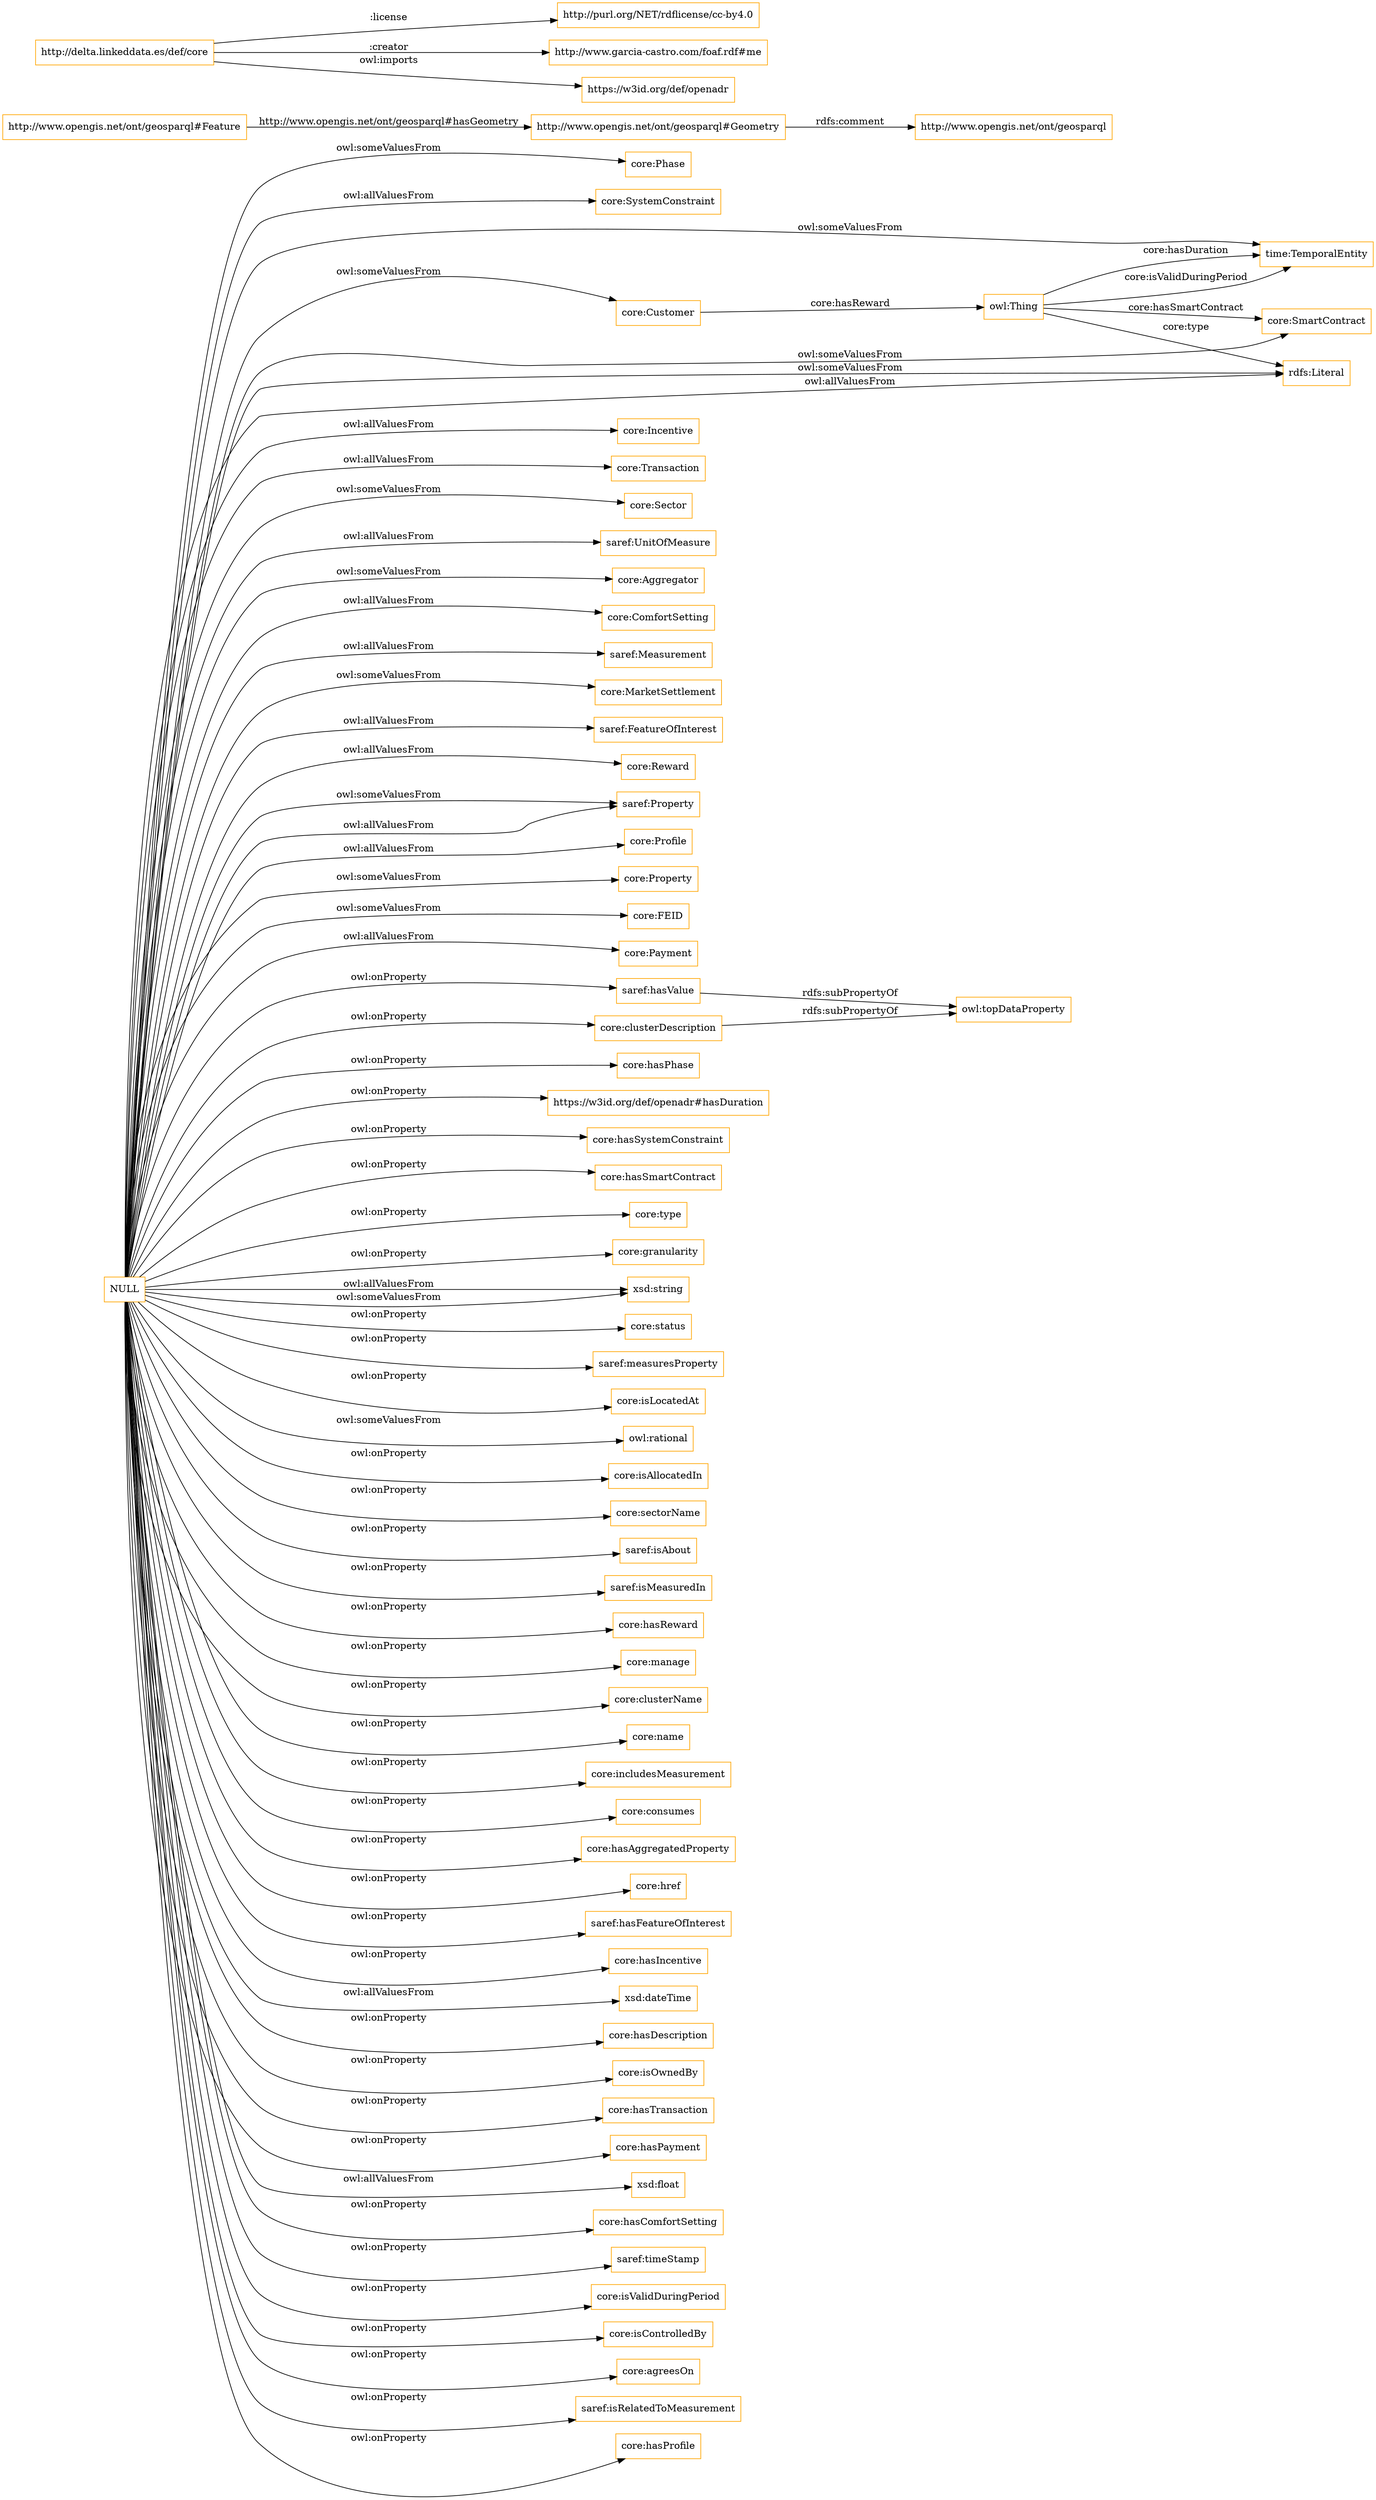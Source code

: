 digraph ar2dtool_diagram { 
rankdir=LR;
size="1501"
node [shape = rectangle, color="orange"]; "core:Phase" "core:SystemConstraint" "core:Customer" "core:Incentive" "core:Transaction" "core:Sector" "http://www.opengis.net/ont/geosparql#Geometry" "saref:UnitOfMeasure" "core:Aggregator" "core:ComfortSetting" "saref:Measurement" "core:MarketSettlement" "saref:FeatureOfInterest" "core:Reward" "time:TemporalEntity" "core:SmartContract" "http://www.opengis.net/ont/geosparql#Feature" "saref:Property" "core:Profile" "core:Property" "core:FEID" "core:Payment" ; /*classes style*/
	"http://delta.linkeddata.es/def/core" -> "http://purl.org/NET/rdflicense/cc-by4.0" [ label = ":license" ];
	"http://delta.linkeddata.es/def/core" -> "http://www.garcia-castro.com/foaf.rdf#me" [ label = ":creator" ];
	"http://delta.linkeddata.es/def/core" -> "https://w3id.org/def/openadr" [ label = "owl:imports" ];
	"saref:hasValue" -> "owl:topDataProperty" [ label = "rdfs:subPropertyOf" ];
	"core:clusterDescription" -> "owl:topDataProperty" [ label = "rdfs:subPropertyOf" ];
	"NULL" -> "core:hasPhase" [ label = "owl:onProperty" ];
	"NULL" -> "core:ComfortSetting" [ label = "owl:allValuesFrom" ];
	"NULL" -> "https://w3id.org/def/openadr#hasDuration" [ label = "owl:onProperty" ];
	"NULL" -> "core:hasSystemConstraint" [ label = "owl:onProperty" ];
	"NULL" -> "core:hasSmartContract" [ label = "owl:onProperty" ];
	"NULL" -> "core:type" [ label = "owl:onProperty" ];
	"NULL" -> "time:TemporalEntity" [ label = "owl:someValuesFrom" ];
	"NULL" -> "core:granularity" [ label = "owl:onProperty" ];
	"NULL" -> "saref:FeatureOfInterest" [ label = "owl:allValuesFrom" ];
	"NULL" -> "saref:UnitOfMeasure" [ label = "owl:allValuesFrom" ];
	"NULL" -> "core:Property" [ label = "owl:someValuesFrom" ];
	"NULL" -> "saref:Measurement" [ label = "owl:allValuesFrom" ];
	"NULL" -> "core:Profile" [ label = "owl:allValuesFrom" ];
	"NULL" -> "core:Reward" [ label = "owl:allValuesFrom" ];
	"NULL" -> "xsd:string" [ label = "owl:allValuesFrom" ];
	"NULL" -> "core:status" [ label = "owl:onProperty" ];
	"NULL" -> "core:Phase" [ label = "owl:someValuesFrom" ];
	"NULL" -> "saref:measuresProperty" [ label = "owl:onProperty" ];
	"NULL" -> "core:isLocatedAt" [ label = "owl:onProperty" ];
	"NULL" -> "saref:hasValue" [ label = "owl:onProperty" ];
	"NULL" -> "owl:rational" [ label = "owl:someValuesFrom" ];
	"NULL" -> "core:isAllocatedIn" [ label = "owl:onProperty" ];
	"NULL" -> "core:sectorName" [ label = "owl:onProperty" ];
	"NULL" -> "saref:isAbout" [ label = "owl:onProperty" ];
	"NULL" -> "saref:isMeasuredIn" [ label = "owl:onProperty" ];
	"NULL" -> "core:hasReward" [ label = "owl:onProperty" ];
	"NULL" -> "core:manage" [ label = "owl:onProperty" ];
	"NULL" -> "core:clusterName" [ label = "owl:onProperty" ];
	"NULL" -> "core:Payment" [ label = "owl:allValuesFrom" ];
	"NULL" -> "core:name" [ label = "owl:onProperty" ];
	"NULL" -> "saref:Property" [ label = "owl:someValuesFrom" ];
	"NULL" -> "core:Aggregator" [ label = "owl:someValuesFrom" ];
	"NULL" -> "core:Incentive" [ label = "owl:allValuesFrom" ];
	"NULL" -> "core:MarketSettlement" [ label = "owl:someValuesFrom" ];
	"NULL" -> "core:includesMeasurement" [ label = "owl:onProperty" ];
	"NULL" -> "core:consumes" [ label = "owl:onProperty" ];
	"NULL" -> "core:hasAggregatedProperty" [ label = "owl:onProperty" ];
	"NULL" -> "rdfs:Literal" [ label = "owl:someValuesFrom" ];
	"NULL" -> "core:href" [ label = "owl:onProperty" ];
	"NULL" -> "saref:hasFeatureOfInterest" [ label = "owl:onProperty" ];
	"NULL" -> "core:FEID" [ label = "owl:someValuesFrom" ];
	"NULL" -> "core:hasIncentive" [ label = "owl:onProperty" ];
	"NULL" -> "core:Customer" [ label = "owl:someValuesFrom" ];
	"NULL" -> "core:Transaction" [ label = "owl:allValuesFrom" ];
	"NULL" -> "xsd:dateTime" [ label = "owl:allValuesFrom" ];
	"NULL" -> "core:hasDescription" [ label = "owl:onProperty" ];
	"NULL" -> "core:isOwnedBy" [ label = "owl:onProperty" ];
	"NULL" -> "core:hasTransaction" [ label = "owl:onProperty" ];
	"NULL" -> "core:SystemConstraint" [ label = "owl:allValuesFrom" ];
	"NULL" -> "core:clusterDescription" [ label = "owl:onProperty" ];
	"NULL" -> "core:hasPayment" [ label = "owl:onProperty" ];
	"NULL" -> "xsd:float" [ label = "owl:allValuesFrom" ];
	"NULL" -> "core:hasComfortSetting" [ label = "owl:onProperty" ];
	"NULL" -> "saref:timeStamp" [ label = "owl:onProperty" ];
	"NULL" -> "core:isValidDuringPeriod" [ label = "owl:onProperty" ];
	"NULL" -> "core:isControlledBy" [ label = "owl:onProperty" ];
	"NULL" -> "saref:Property" [ label = "owl:allValuesFrom" ];
	"NULL" -> "core:agreesOn" [ label = "owl:onProperty" ];
	"NULL" -> "core:SmartContract" [ label = "owl:someValuesFrom" ];
	"NULL" -> "rdfs:Literal" [ label = "owl:allValuesFrom" ];
	"NULL" -> "core:Sector" [ label = "owl:someValuesFrom" ];
	"NULL" -> "saref:isRelatedToMeasurement" [ label = "owl:onProperty" ];
	"NULL" -> "core:hasProfile" [ label = "owl:onProperty" ];
	"NULL" -> "xsd:string" [ label = "owl:someValuesFrom" ];
	"http://www.opengis.net/ont/geosparql#Geometry" -> "http://www.opengis.net/ont/geosparql" [ label = "rdfs:comment" ];
	"owl:Thing" -> "core:SmartContract" [ label = "core:hasSmartContract" ];
	"http://www.opengis.net/ont/geosparql#Feature" -> "http://www.opengis.net/ont/geosparql#Geometry" [ label = "http://www.opengis.net/ont/geosparql#hasGeometry" ];
	"owl:Thing" -> "time:TemporalEntity" [ label = "core:hasDuration" ];
	"owl:Thing" -> "rdfs:Literal" [ label = "core:type" ];
	"core:Customer" -> "owl:Thing" [ label = "core:hasReward" ];
	"owl:Thing" -> "time:TemporalEntity" [ label = "core:isValidDuringPeriod" ];

}

